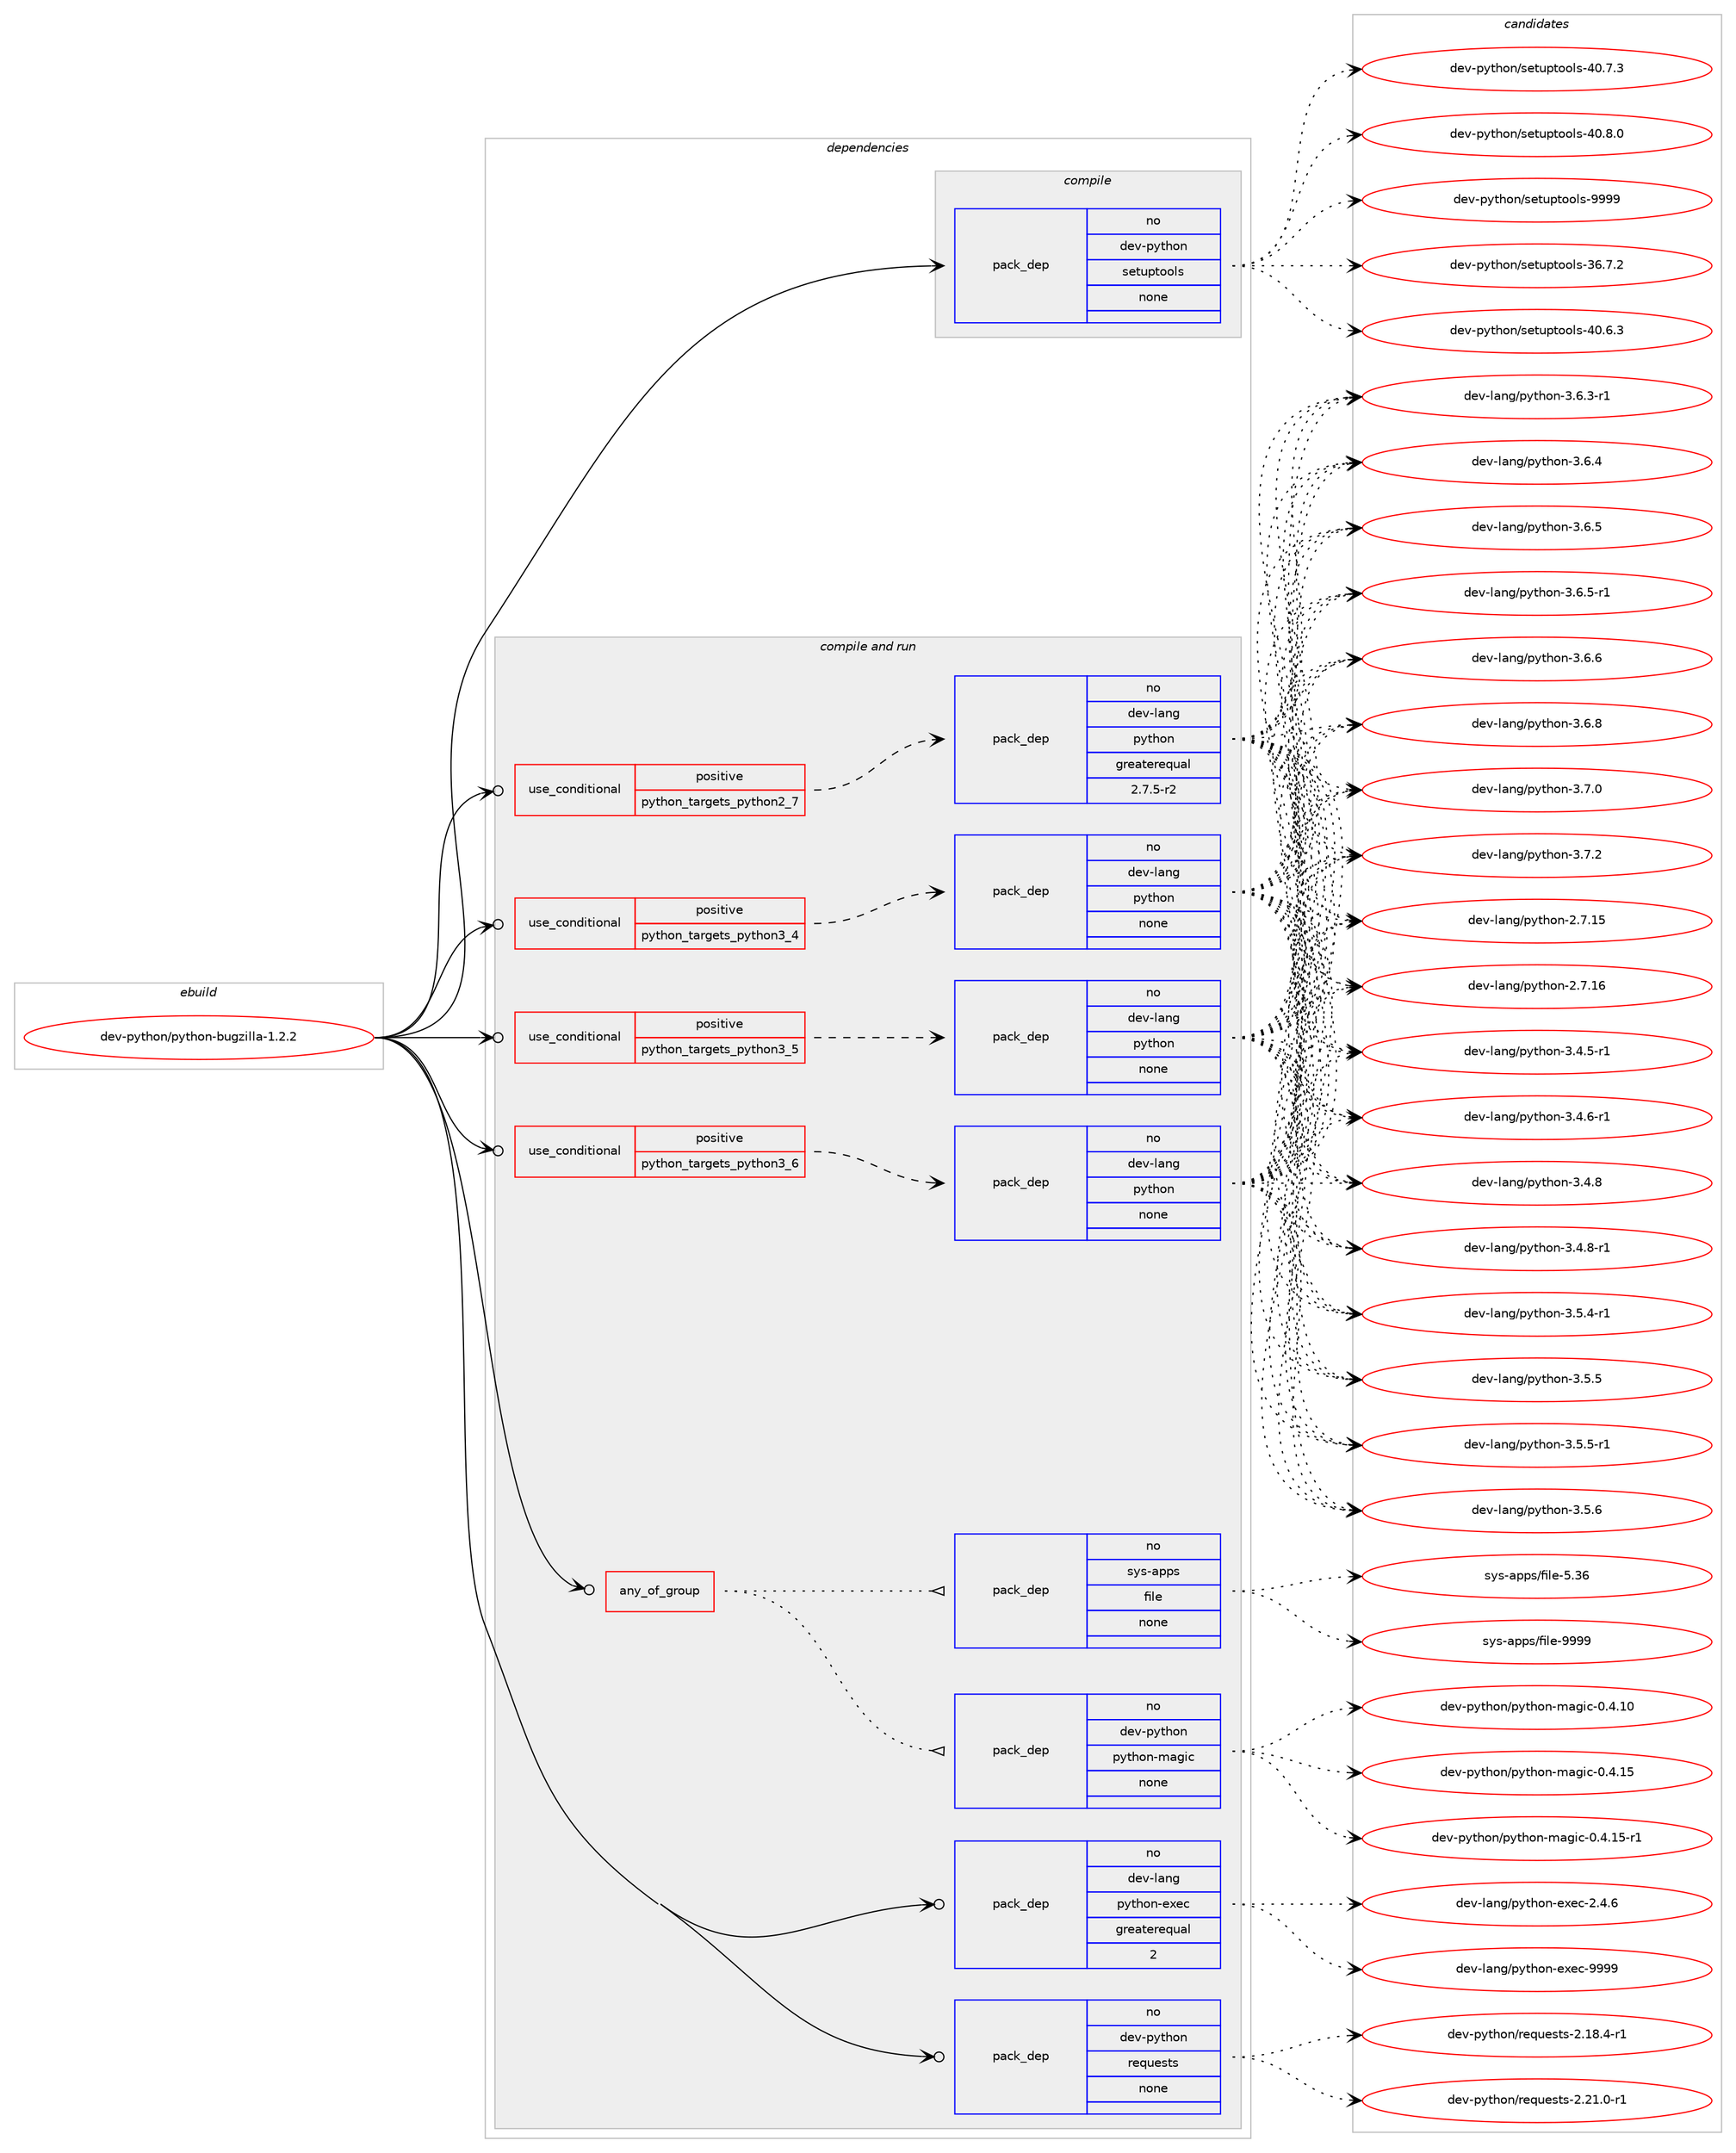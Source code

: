 digraph prolog {

# *************
# Graph options
# *************

newrank=true;
concentrate=true;
compound=true;
graph [rankdir=LR,fontname=Helvetica,fontsize=10,ranksep=1.5];#, ranksep=2.5, nodesep=0.2];
edge  [arrowhead=vee];
node  [fontname=Helvetica,fontsize=10];

# **********
# The ebuild
# **********

subgraph cluster_leftcol {
color=gray;
rank=same;
label=<<i>ebuild</i>>;
id [label="dev-python/python-bugzilla-1.2.2", color=red, width=4, href="../dev-python/python-bugzilla-1.2.2.svg"];
}

# ****************
# The dependencies
# ****************

subgraph cluster_midcol {
color=gray;
label=<<i>dependencies</i>>;
subgraph cluster_compile {
fillcolor="#eeeeee";
style=filled;
label=<<i>compile</i>>;
subgraph pack1028376 {
dependency1434135 [label=<<TABLE BORDER="0" CELLBORDER="1" CELLSPACING="0" CELLPADDING="4" WIDTH="220"><TR><TD ROWSPAN="6" CELLPADDING="30">pack_dep</TD></TR><TR><TD WIDTH="110">no</TD></TR><TR><TD>dev-python</TD></TR><TR><TD>setuptools</TD></TR><TR><TD>none</TD></TR><TR><TD></TD></TR></TABLE>>, shape=none, color=blue];
}
id:e -> dependency1434135:w [weight=20,style="solid",arrowhead="vee"];
}
subgraph cluster_compileandrun {
fillcolor="#eeeeee";
style=filled;
label=<<i>compile and run</i>>;
subgraph any22762 {
dependency1434136 [label=<<TABLE BORDER="0" CELLBORDER="1" CELLSPACING="0" CELLPADDING="4"><TR><TD CELLPADDING="10">any_of_group</TD></TR></TABLE>>, shape=none, color=red];subgraph pack1028377 {
dependency1434137 [label=<<TABLE BORDER="0" CELLBORDER="1" CELLSPACING="0" CELLPADDING="4" WIDTH="220"><TR><TD ROWSPAN="6" CELLPADDING="30">pack_dep</TD></TR><TR><TD WIDTH="110">no</TD></TR><TR><TD>dev-python</TD></TR><TR><TD>python-magic</TD></TR><TR><TD>none</TD></TR><TR><TD></TD></TR></TABLE>>, shape=none, color=blue];
}
dependency1434136:e -> dependency1434137:w [weight=20,style="dotted",arrowhead="oinv"];
subgraph pack1028378 {
dependency1434138 [label=<<TABLE BORDER="0" CELLBORDER="1" CELLSPACING="0" CELLPADDING="4" WIDTH="220"><TR><TD ROWSPAN="6" CELLPADDING="30">pack_dep</TD></TR><TR><TD WIDTH="110">no</TD></TR><TR><TD>sys-apps</TD></TR><TR><TD>file</TD></TR><TR><TD>none</TD></TR><TR><TD></TD></TR></TABLE>>, shape=none, color=blue];
}
dependency1434136:e -> dependency1434138:w [weight=20,style="dotted",arrowhead="oinv"];
}
id:e -> dependency1434136:w [weight=20,style="solid",arrowhead="odotvee"];
subgraph cond382410 {
dependency1434139 [label=<<TABLE BORDER="0" CELLBORDER="1" CELLSPACING="0" CELLPADDING="4"><TR><TD ROWSPAN="3" CELLPADDING="10">use_conditional</TD></TR><TR><TD>positive</TD></TR><TR><TD>python_targets_python2_7</TD></TR></TABLE>>, shape=none, color=red];
subgraph pack1028379 {
dependency1434140 [label=<<TABLE BORDER="0" CELLBORDER="1" CELLSPACING="0" CELLPADDING="4" WIDTH="220"><TR><TD ROWSPAN="6" CELLPADDING="30">pack_dep</TD></TR><TR><TD WIDTH="110">no</TD></TR><TR><TD>dev-lang</TD></TR><TR><TD>python</TD></TR><TR><TD>greaterequal</TD></TR><TR><TD>2.7.5-r2</TD></TR></TABLE>>, shape=none, color=blue];
}
dependency1434139:e -> dependency1434140:w [weight=20,style="dashed",arrowhead="vee"];
}
id:e -> dependency1434139:w [weight=20,style="solid",arrowhead="odotvee"];
subgraph cond382411 {
dependency1434141 [label=<<TABLE BORDER="0" CELLBORDER="1" CELLSPACING="0" CELLPADDING="4"><TR><TD ROWSPAN="3" CELLPADDING="10">use_conditional</TD></TR><TR><TD>positive</TD></TR><TR><TD>python_targets_python3_4</TD></TR></TABLE>>, shape=none, color=red];
subgraph pack1028380 {
dependency1434142 [label=<<TABLE BORDER="0" CELLBORDER="1" CELLSPACING="0" CELLPADDING="4" WIDTH="220"><TR><TD ROWSPAN="6" CELLPADDING="30">pack_dep</TD></TR><TR><TD WIDTH="110">no</TD></TR><TR><TD>dev-lang</TD></TR><TR><TD>python</TD></TR><TR><TD>none</TD></TR><TR><TD></TD></TR></TABLE>>, shape=none, color=blue];
}
dependency1434141:e -> dependency1434142:w [weight=20,style="dashed",arrowhead="vee"];
}
id:e -> dependency1434141:w [weight=20,style="solid",arrowhead="odotvee"];
subgraph cond382412 {
dependency1434143 [label=<<TABLE BORDER="0" CELLBORDER="1" CELLSPACING="0" CELLPADDING="4"><TR><TD ROWSPAN="3" CELLPADDING="10">use_conditional</TD></TR><TR><TD>positive</TD></TR><TR><TD>python_targets_python3_5</TD></TR></TABLE>>, shape=none, color=red];
subgraph pack1028381 {
dependency1434144 [label=<<TABLE BORDER="0" CELLBORDER="1" CELLSPACING="0" CELLPADDING="4" WIDTH="220"><TR><TD ROWSPAN="6" CELLPADDING="30">pack_dep</TD></TR><TR><TD WIDTH="110">no</TD></TR><TR><TD>dev-lang</TD></TR><TR><TD>python</TD></TR><TR><TD>none</TD></TR><TR><TD></TD></TR></TABLE>>, shape=none, color=blue];
}
dependency1434143:e -> dependency1434144:w [weight=20,style="dashed",arrowhead="vee"];
}
id:e -> dependency1434143:w [weight=20,style="solid",arrowhead="odotvee"];
subgraph cond382413 {
dependency1434145 [label=<<TABLE BORDER="0" CELLBORDER="1" CELLSPACING="0" CELLPADDING="4"><TR><TD ROWSPAN="3" CELLPADDING="10">use_conditional</TD></TR><TR><TD>positive</TD></TR><TR><TD>python_targets_python3_6</TD></TR></TABLE>>, shape=none, color=red];
subgraph pack1028382 {
dependency1434146 [label=<<TABLE BORDER="0" CELLBORDER="1" CELLSPACING="0" CELLPADDING="4" WIDTH="220"><TR><TD ROWSPAN="6" CELLPADDING="30">pack_dep</TD></TR><TR><TD WIDTH="110">no</TD></TR><TR><TD>dev-lang</TD></TR><TR><TD>python</TD></TR><TR><TD>none</TD></TR><TR><TD></TD></TR></TABLE>>, shape=none, color=blue];
}
dependency1434145:e -> dependency1434146:w [weight=20,style="dashed",arrowhead="vee"];
}
id:e -> dependency1434145:w [weight=20,style="solid",arrowhead="odotvee"];
subgraph pack1028383 {
dependency1434147 [label=<<TABLE BORDER="0" CELLBORDER="1" CELLSPACING="0" CELLPADDING="4" WIDTH="220"><TR><TD ROWSPAN="6" CELLPADDING="30">pack_dep</TD></TR><TR><TD WIDTH="110">no</TD></TR><TR><TD>dev-lang</TD></TR><TR><TD>python-exec</TD></TR><TR><TD>greaterequal</TD></TR><TR><TD>2</TD></TR></TABLE>>, shape=none, color=blue];
}
id:e -> dependency1434147:w [weight=20,style="solid",arrowhead="odotvee"];
subgraph pack1028384 {
dependency1434148 [label=<<TABLE BORDER="0" CELLBORDER="1" CELLSPACING="0" CELLPADDING="4" WIDTH="220"><TR><TD ROWSPAN="6" CELLPADDING="30">pack_dep</TD></TR><TR><TD WIDTH="110">no</TD></TR><TR><TD>dev-python</TD></TR><TR><TD>requests</TD></TR><TR><TD>none</TD></TR><TR><TD></TD></TR></TABLE>>, shape=none, color=blue];
}
id:e -> dependency1434148:w [weight=20,style="solid",arrowhead="odotvee"];
}
subgraph cluster_run {
fillcolor="#eeeeee";
style=filled;
label=<<i>run</i>>;
}
}

# **************
# The candidates
# **************

subgraph cluster_choices {
rank=same;
color=gray;
label=<<i>candidates</i>>;

subgraph choice1028376 {
color=black;
nodesep=1;
choice100101118451121211161041111104711510111611711211611111110811545515446554650 [label="dev-python/setuptools-36.7.2", color=red, width=4,href="../dev-python/setuptools-36.7.2.svg"];
choice100101118451121211161041111104711510111611711211611111110811545524846544651 [label="dev-python/setuptools-40.6.3", color=red, width=4,href="../dev-python/setuptools-40.6.3.svg"];
choice100101118451121211161041111104711510111611711211611111110811545524846554651 [label="dev-python/setuptools-40.7.3", color=red, width=4,href="../dev-python/setuptools-40.7.3.svg"];
choice100101118451121211161041111104711510111611711211611111110811545524846564648 [label="dev-python/setuptools-40.8.0", color=red, width=4,href="../dev-python/setuptools-40.8.0.svg"];
choice10010111845112121116104111110471151011161171121161111111081154557575757 [label="dev-python/setuptools-9999", color=red, width=4,href="../dev-python/setuptools-9999.svg"];
dependency1434135:e -> choice100101118451121211161041111104711510111611711211611111110811545515446554650:w [style=dotted,weight="100"];
dependency1434135:e -> choice100101118451121211161041111104711510111611711211611111110811545524846544651:w [style=dotted,weight="100"];
dependency1434135:e -> choice100101118451121211161041111104711510111611711211611111110811545524846554651:w [style=dotted,weight="100"];
dependency1434135:e -> choice100101118451121211161041111104711510111611711211611111110811545524846564648:w [style=dotted,weight="100"];
dependency1434135:e -> choice10010111845112121116104111110471151011161171121161111111081154557575757:w [style=dotted,weight="100"];
}
subgraph choice1028377 {
color=black;
nodesep=1;
choice100101118451121211161041111104711212111610411111045109971031059945484652464948 [label="dev-python/python-magic-0.4.10", color=red, width=4,href="../dev-python/python-magic-0.4.10.svg"];
choice100101118451121211161041111104711212111610411111045109971031059945484652464953 [label="dev-python/python-magic-0.4.15", color=red, width=4,href="../dev-python/python-magic-0.4.15.svg"];
choice1001011184511212111610411111047112121116104111110451099710310599454846524649534511449 [label="dev-python/python-magic-0.4.15-r1", color=red, width=4,href="../dev-python/python-magic-0.4.15-r1.svg"];
dependency1434137:e -> choice100101118451121211161041111104711212111610411111045109971031059945484652464948:w [style=dotted,weight="100"];
dependency1434137:e -> choice100101118451121211161041111104711212111610411111045109971031059945484652464953:w [style=dotted,weight="100"];
dependency1434137:e -> choice1001011184511212111610411111047112121116104111110451099710310599454846524649534511449:w [style=dotted,weight="100"];
}
subgraph choice1028378 {
color=black;
nodesep=1;
choice1151211154597112112115471021051081014553465154 [label="sys-apps/file-5.36", color=red, width=4,href="../sys-apps/file-5.36.svg"];
choice1151211154597112112115471021051081014557575757 [label="sys-apps/file-9999", color=red, width=4,href="../sys-apps/file-9999.svg"];
dependency1434138:e -> choice1151211154597112112115471021051081014553465154:w [style=dotted,weight="100"];
dependency1434138:e -> choice1151211154597112112115471021051081014557575757:w [style=dotted,weight="100"];
}
subgraph choice1028379 {
color=black;
nodesep=1;
choice10010111845108971101034711212111610411111045504655464953 [label="dev-lang/python-2.7.15", color=red, width=4,href="../dev-lang/python-2.7.15.svg"];
choice10010111845108971101034711212111610411111045504655464954 [label="dev-lang/python-2.7.16", color=red, width=4,href="../dev-lang/python-2.7.16.svg"];
choice1001011184510897110103471121211161041111104551465246534511449 [label="dev-lang/python-3.4.5-r1", color=red, width=4,href="../dev-lang/python-3.4.5-r1.svg"];
choice1001011184510897110103471121211161041111104551465246544511449 [label="dev-lang/python-3.4.6-r1", color=red, width=4,href="../dev-lang/python-3.4.6-r1.svg"];
choice100101118451089711010347112121116104111110455146524656 [label="dev-lang/python-3.4.8", color=red, width=4,href="../dev-lang/python-3.4.8.svg"];
choice1001011184510897110103471121211161041111104551465246564511449 [label="dev-lang/python-3.4.8-r1", color=red, width=4,href="../dev-lang/python-3.4.8-r1.svg"];
choice1001011184510897110103471121211161041111104551465346524511449 [label="dev-lang/python-3.5.4-r1", color=red, width=4,href="../dev-lang/python-3.5.4-r1.svg"];
choice100101118451089711010347112121116104111110455146534653 [label="dev-lang/python-3.5.5", color=red, width=4,href="../dev-lang/python-3.5.5.svg"];
choice1001011184510897110103471121211161041111104551465346534511449 [label="dev-lang/python-3.5.5-r1", color=red, width=4,href="../dev-lang/python-3.5.5-r1.svg"];
choice100101118451089711010347112121116104111110455146534654 [label="dev-lang/python-3.5.6", color=red, width=4,href="../dev-lang/python-3.5.6.svg"];
choice1001011184510897110103471121211161041111104551465446514511449 [label="dev-lang/python-3.6.3-r1", color=red, width=4,href="../dev-lang/python-3.6.3-r1.svg"];
choice100101118451089711010347112121116104111110455146544652 [label="dev-lang/python-3.6.4", color=red, width=4,href="../dev-lang/python-3.6.4.svg"];
choice100101118451089711010347112121116104111110455146544653 [label="dev-lang/python-3.6.5", color=red, width=4,href="../dev-lang/python-3.6.5.svg"];
choice1001011184510897110103471121211161041111104551465446534511449 [label="dev-lang/python-3.6.5-r1", color=red, width=4,href="../dev-lang/python-3.6.5-r1.svg"];
choice100101118451089711010347112121116104111110455146544654 [label="dev-lang/python-3.6.6", color=red, width=4,href="../dev-lang/python-3.6.6.svg"];
choice100101118451089711010347112121116104111110455146544656 [label="dev-lang/python-3.6.8", color=red, width=4,href="../dev-lang/python-3.6.8.svg"];
choice100101118451089711010347112121116104111110455146554648 [label="dev-lang/python-3.7.0", color=red, width=4,href="../dev-lang/python-3.7.0.svg"];
choice100101118451089711010347112121116104111110455146554650 [label="dev-lang/python-3.7.2", color=red, width=4,href="../dev-lang/python-3.7.2.svg"];
dependency1434140:e -> choice10010111845108971101034711212111610411111045504655464953:w [style=dotted,weight="100"];
dependency1434140:e -> choice10010111845108971101034711212111610411111045504655464954:w [style=dotted,weight="100"];
dependency1434140:e -> choice1001011184510897110103471121211161041111104551465246534511449:w [style=dotted,weight="100"];
dependency1434140:e -> choice1001011184510897110103471121211161041111104551465246544511449:w [style=dotted,weight="100"];
dependency1434140:e -> choice100101118451089711010347112121116104111110455146524656:w [style=dotted,weight="100"];
dependency1434140:e -> choice1001011184510897110103471121211161041111104551465246564511449:w [style=dotted,weight="100"];
dependency1434140:e -> choice1001011184510897110103471121211161041111104551465346524511449:w [style=dotted,weight="100"];
dependency1434140:e -> choice100101118451089711010347112121116104111110455146534653:w [style=dotted,weight="100"];
dependency1434140:e -> choice1001011184510897110103471121211161041111104551465346534511449:w [style=dotted,weight="100"];
dependency1434140:e -> choice100101118451089711010347112121116104111110455146534654:w [style=dotted,weight="100"];
dependency1434140:e -> choice1001011184510897110103471121211161041111104551465446514511449:w [style=dotted,weight="100"];
dependency1434140:e -> choice100101118451089711010347112121116104111110455146544652:w [style=dotted,weight="100"];
dependency1434140:e -> choice100101118451089711010347112121116104111110455146544653:w [style=dotted,weight="100"];
dependency1434140:e -> choice1001011184510897110103471121211161041111104551465446534511449:w [style=dotted,weight="100"];
dependency1434140:e -> choice100101118451089711010347112121116104111110455146544654:w [style=dotted,weight="100"];
dependency1434140:e -> choice100101118451089711010347112121116104111110455146544656:w [style=dotted,weight="100"];
dependency1434140:e -> choice100101118451089711010347112121116104111110455146554648:w [style=dotted,weight="100"];
dependency1434140:e -> choice100101118451089711010347112121116104111110455146554650:w [style=dotted,weight="100"];
}
subgraph choice1028380 {
color=black;
nodesep=1;
choice10010111845108971101034711212111610411111045504655464953 [label="dev-lang/python-2.7.15", color=red, width=4,href="../dev-lang/python-2.7.15.svg"];
choice10010111845108971101034711212111610411111045504655464954 [label="dev-lang/python-2.7.16", color=red, width=4,href="../dev-lang/python-2.7.16.svg"];
choice1001011184510897110103471121211161041111104551465246534511449 [label="dev-lang/python-3.4.5-r1", color=red, width=4,href="../dev-lang/python-3.4.5-r1.svg"];
choice1001011184510897110103471121211161041111104551465246544511449 [label="dev-lang/python-3.4.6-r1", color=red, width=4,href="../dev-lang/python-3.4.6-r1.svg"];
choice100101118451089711010347112121116104111110455146524656 [label="dev-lang/python-3.4.8", color=red, width=4,href="../dev-lang/python-3.4.8.svg"];
choice1001011184510897110103471121211161041111104551465246564511449 [label="dev-lang/python-3.4.8-r1", color=red, width=4,href="../dev-lang/python-3.4.8-r1.svg"];
choice1001011184510897110103471121211161041111104551465346524511449 [label="dev-lang/python-3.5.4-r1", color=red, width=4,href="../dev-lang/python-3.5.4-r1.svg"];
choice100101118451089711010347112121116104111110455146534653 [label="dev-lang/python-3.5.5", color=red, width=4,href="../dev-lang/python-3.5.5.svg"];
choice1001011184510897110103471121211161041111104551465346534511449 [label="dev-lang/python-3.5.5-r1", color=red, width=4,href="../dev-lang/python-3.5.5-r1.svg"];
choice100101118451089711010347112121116104111110455146534654 [label="dev-lang/python-3.5.6", color=red, width=4,href="../dev-lang/python-3.5.6.svg"];
choice1001011184510897110103471121211161041111104551465446514511449 [label="dev-lang/python-3.6.3-r1", color=red, width=4,href="../dev-lang/python-3.6.3-r1.svg"];
choice100101118451089711010347112121116104111110455146544652 [label="dev-lang/python-3.6.4", color=red, width=4,href="../dev-lang/python-3.6.4.svg"];
choice100101118451089711010347112121116104111110455146544653 [label="dev-lang/python-3.6.5", color=red, width=4,href="../dev-lang/python-3.6.5.svg"];
choice1001011184510897110103471121211161041111104551465446534511449 [label="dev-lang/python-3.6.5-r1", color=red, width=4,href="../dev-lang/python-3.6.5-r1.svg"];
choice100101118451089711010347112121116104111110455146544654 [label="dev-lang/python-3.6.6", color=red, width=4,href="../dev-lang/python-3.6.6.svg"];
choice100101118451089711010347112121116104111110455146544656 [label="dev-lang/python-3.6.8", color=red, width=4,href="../dev-lang/python-3.6.8.svg"];
choice100101118451089711010347112121116104111110455146554648 [label="dev-lang/python-3.7.0", color=red, width=4,href="../dev-lang/python-3.7.0.svg"];
choice100101118451089711010347112121116104111110455146554650 [label="dev-lang/python-3.7.2", color=red, width=4,href="../dev-lang/python-3.7.2.svg"];
dependency1434142:e -> choice10010111845108971101034711212111610411111045504655464953:w [style=dotted,weight="100"];
dependency1434142:e -> choice10010111845108971101034711212111610411111045504655464954:w [style=dotted,weight="100"];
dependency1434142:e -> choice1001011184510897110103471121211161041111104551465246534511449:w [style=dotted,weight="100"];
dependency1434142:e -> choice1001011184510897110103471121211161041111104551465246544511449:w [style=dotted,weight="100"];
dependency1434142:e -> choice100101118451089711010347112121116104111110455146524656:w [style=dotted,weight="100"];
dependency1434142:e -> choice1001011184510897110103471121211161041111104551465246564511449:w [style=dotted,weight="100"];
dependency1434142:e -> choice1001011184510897110103471121211161041111104551465346524511449:w [style=dotted,weight="100"];
dependency1434142:e -> choice100101118451089711010347112121116104111110455146534653:w [style=dotted,weight="100"];
dependency1434142:e -> choice1001011184510897110103471121211161041111104551465346534511449:w [style=dotted,weight="100"];
dependency1434142:e -> choice100101118451089711010347112121116104111110455146534654:w [style=dotted,weight="100"];
dependency1434142:e -> choice1001011184510897110103471121211161041111104551465446514511449:w [style=dotted,weight="100"];
dependency1434142:e -> choice100101118451089711010347112121116104111110455146544652:w [style=dotted,weight="100"];
dependency1434142:e -> choice100101118451089711010347112121116104111110455146544653:w [style=dotted,weight="100"];
dependency1434142:e -> choice1001011184510897110103471121211161041111104551465446534511449:w [style=dotted,weight="100"];
dependency1434142:e -> choice100101118451089711010347112121116104111110455146544654:w [style=dotted,weight="100"];
dependency1434142:e -> choice100101118451089711010347112121116104111110455146544656:w [style=dotted,weight="100"];
dependency1434142:e -> choice100101118451089711010347112121116104111110455146554648:w [style=dotted,weight="100"];
dependency1434142:e -> choice100101118451089711010347112121116104111110455146554650:w [style=dotted,weight="100"];
}
subgraph choice1028381 {
color=black;
nodesep=1;
choice10010111845108971101034711212111610411111045504655464953 [label="dev-lang/python-2.7.15", color=red, width=4,href="../dev-lang/python-2.7.15.svg"];
choice10010111845108971101034711212111610411111045504655464954 [label="dev-lang/python-2.7.16", color=red, width=4,href="../dev-lang/python-2.7.16.svg"];
choice1001011184510897110103471121211161041111104551465246534511449 [label="dev-lang/python-3.4.5-r1", color=red, width=4,href="../dev-lang/python-3.4.5-r1.svg"];
choice1001011184510897110103471121211161041111104551465246544511449 [label="dev-lang/python-3.4.6-r1", color=red, width=4,href="../dev-lang/python-3.4.6-r1.svg"];
choice100101118451089711010347112121116104111110455146524656 [label="dev-lang/python-3.4.8", color=red, width=4,href="../dev-lang/python-3.4.8.svg"];
choice1001011184510897110103471121211161041111104551465246564511449 [label="dev-lang/python-3.4.8-r1", color=red, width=4,href="../dev-lang/python-3.4.8-r1.svg"];
choice1001011184510897110103471121211161041111104551465346524511449 [label="dev-lang/python-3.5.4-r1", color=red, width=4,href="../dev-lang/python-3.5.4-r1.svg"];
choice100101118451089711010347112121116104111110455146534653 [label="dev-lang/python-3.5.5", color=red, width=4,href="../dev-lang/python-3.5.5.svg"];
choice1001011184510897110103471121211161041111104551465346534511449 [label="dev-lang/python-3.5.5-r1", color=red, width=4,href="../dev-lang/python-3.5.5-r1.svg"];
choice100101118451089711010347112121116104111110455146534654 [label="dev-lang/python-3.5.6", color=red, width=4,href="../dev-lang/python-3.5.6.svg"];
choice1001011184510897110103471121211161041111104551465446514511449 [label="dev-lang/python-3.6.3-r1", color=red, width=4,href="../dev-lang/python-3.6.3-r1.svg"];
choice100101118451089711010347112121116104111110455146544652 [label="dev-lang/python-3.6.4", color=red, width=4,href="../dev-lang/python-3.6.4.svg"];
choice100101118451089711010347112121116104111110455146544653 [label="dev-lang/python-3.6.5", color=red, width=4,href="../dev-lang/python-3.6.5.svg"];
choice1001011184510897110103471121211161041111104551465446534511449 [label="dev-lang/python-3.6.5-r1", color=red, width=4,href="../dev-lang/python-3.6.5-r1.svg"];
choice100101118451089711010347112121116104111110455146544654 [label="dev-lang/python-3.6.6", color=red, width=4,href="../dev-lang/python-3.6.6.svg"];
choice100101118451089711010347112121116104111110455146544656 [label="dev-lang/python-3.6.8", color=red, width=4,href="../dev-lang/python-3.6.8.svg"];
choice100101118451089711010347112121116104111110455146554648 [label="dev-lang/python-3.7.0", color=red, width=4,href="../dev-lang/python-3.7.0.svg"];
choice100101118451089711010347112121116104111110455146554650 [label="dev-lang/python-3.7.2", color=red, width=4,href="../dev-lang/python-3.7.2.svg"];
dependency1434144:e -> choice10010111845108971101034711212111610411111045504655464953:w [style=dotted,weight="100"];
dependency1434144:e -> choice10010111845108971101034711212111610411111045504655464954:w [style=dotted,weight="100"];
dependency1434144:e -> choice1001011184510897110103471121211161041111104551465246534511449:w [style=dotted,weight="100"];
dependency1434144:e -> choice1001011184510897110103471121211161041111104551465246544511449:w [style=dotted,weight="100"];
dependency1434144:e -> choice100101118451089711010347112121116104111110455146524656:w [style=dotted,weight="100"];
dependency1434144:e -> choice1001011184510897110103471121211161041111104551465246564511449:w [style=dotted,weight="100"];
dependency1434144:e -> choice1001011184510897110103471121211161041111104551465346524511449:w [style=dotted,weight="100"];
dependency1434144:e -> choice100101118451089711010347112121116104111110455146534653:w [style=dotted,weight="100"];
dependency1434144:e -> choice1001011184510897110103471121211161041111104551465346534511449:w [style=dotted,weight="100"];
dependency1434144:e -> choice100101118451089711010347112121116104111110455146534654:w [style=dotted,weight="100"];
dependency1434144:e -> choice1001011184510897110103471121211161041111104551465446514511449:w [style=dotted,weight="100"];
dependency1434144:e -> choice100101118451089711010347112121116104111110455146544652:w [style=dotted,weight="100"];
dependency1434144:e -> choice100101118451089711010347112121116104111110455146544653:w [style=dotted,weight="100"];
dependency1434144:e -> choice1001011184510897110103471121211161041111104551465446534511449:w [style=dotted,weight="100"];
dependency1434144:e -> choice100101118451089711010347112121116104111110455146544654:w [style=dotted,weight="100"];
dependency1434144:e -> choice100101118451089711010347112121116104111110455146544656:w [style=dotted,weight="100"];
dependency1434144:e -> choice100101118451089711010347112121116104111110455146554648:w [style=dotted,weight="100"];
dependency1434144:e -> choice100101118451089711010347112121116104111110455146554650:w [style=dotted,weight="100"];
}
subgraph choice1028382 {
color=black;
nodesep=1;
choice10010111845108971101034711212111610411111045504655464953 [label="dev-lang/python-2.7.15", color=red, width=4,href="../dev-lang/python-2.7.15.svg"];
choice10010111845108971101034711212111610411111045504655464954 [label="dev-lang/python-2.7.16", color=red, width=4,href="../dev-lang/python-2.7.16.svg"];
choice1001011184510897110103471121211161041111104551465246534511449 [label="dev-lang/python-3.4.5-r1", color=red, width=4,href="../dev-lang/python-3.4.5-r1.svg"];
choice1001011184510897110103471121211161041111104551465246544511449 [label="dev-lang/python-3.4.6-r1", color=red, width=4,href="../dev-lang/python-3.4.6-r1.svg"];
choice100101118451089711010347112121116104111110455146524656 [label="dev-lang/python-3.4.8", color=red, width=4,href="../dev-lang/python-3.4.8.svg"];
choice1001011184510897110103471121211161041111104551465246564511449 [label="dev-lang/python-3.4.8-r1", color=red, width=4,href="../dev-lang/python-3.4.8-r1.svg"];
choice1001011184510897110103471121211161041111104551465346524511449 [label="dev-lang/python-3.5.4-r1", color=red, width=4,href="../dev-lang/python-3.5.4-r1.svg"];
choice100101118451089711010347112121116104111110455146534653 [label="dev-lang/python-3.5.5", color=red, width=4,href="../dev-lang/python-3.5.5.svg"];
choice1001011184510897110103471121211161041111104551465346534511449 [label="dev-lang/python-3.5.5-r1", color=red, width=4,href="../dev-lang/python-3.5.5-r1.svg"];
choice100101118451089711010347112121116104111110455146534654 [label="dev-lang/python-3.5.6", color=red, width=4,href="../dev-lang/python-3.5.6.svg"];
choice1001011184510897110103471121211161041111104551465446514511449 [label="dev-lang/python-3.6.3-r1", color=red, width=4,href="../dev-lang/python-3.6.3-r1.svg"];
choice100101118451089711010347112121116104111110455146544652 [label="dev-lang/python-3.6.4", color=red, width=4,href="../dev-lang/python-3.6.4.svg"];
choice100101118451089711010347112121116104111110455146544653 [label="dev-lang/python-3.6.5", color=red, width=4,href="../dev-lang/python-3.6.5.svg"];
choice1001011184510897110103471121211161041111104551465446534511449 [label="dev-lang/python-3.6.5-r1", color=red, width=4,href="../dev-lang/python-3.6.5-r1.svg"];
choice100101118451089711010347112121116104111110455146544654 [label="dev-lang/python-3.6.6", color=red, width=4,href="../dev-lang/python-3.6.6.svg"];
choice100101118451089711010347112121116104111110455146544656 [label="dev-lang/python-3.6.8", color=red, width=4,href="../dev-lang/python-3.6.8.svg"];
choice100101118451089711010347112121116104111110455146554648 [label="dev-lang/python-3.7.0", color=red, width=4,href="../dev-lang/python-3.7.0.svg"];
choice100101118451089711010347112121116104111110455146554650 [label="dev-lang/python-3.7.2", color=red, width=4,href="../dev-lang/python-3.7.2.svg"];
dependency1434146:e -> choice10010111845108971101034711212111610411111045504655464953:w [style=dotted,weight="100"];
dependency1434146:e -> choice10010111845108971101034711212111610411111045504655464954:w [style=dotted,weight="100"];
dependency1434146:e -> choice1001011184510897110103471121211161041111104551465246534511449:w [style=dotted,weight="100"];
dependency1434146:e -> choice1001011184510897110103471121211161041111104551465246544511449:w [style=dotted,weight="100"];
dependency1434146:e -> choice100101118451089711010347112121116104111110455146524656:w [style=dotted,weight="100"];
dependency1434146:e -> choice1001011184510897110103471121211161041111104551465246564511449:w [style=dotted,weight="100"];
dependency1434146:e -> choice1001011184510897110103471121211161041111104551465346524511449:w [style=dotted,weight="100"];
dependency1434146:e -> choice100101118451089711010347112121116104111110455146534653:w [style=dotted,weight="100"];
dependency1434146:e -> choice1001011184510897110103471121211161041111104551465346534511449:w [style=dotted,weight="100"];
dependency1434146:e -> choice100101118451089711010347112121116104111110455146534654:w [style=dotted,weight="100"];
dependency1434146:e -> choice1001011184510897110103471121211161041111104551465446514511449:w [style=dotted,weight="100"];
dependency1434146:e -> choice100101118451089711010347112121116104111110455146544652:w [style=dotted,weight="100"];
dependency1434146:e -> choice100101118451089711010347112121116104111110455146544653:w [style=dotted,weight="100"];
dependency1434146:e -> choice1001011184510897110103471121211161041111104551465446534511449:w [style=dotted,weight="100"];
dependency1434146:e -> choice100101118451089711010347112121116104111110455146544654:w [style=dotted,weight="100"];
dependency1434146:e -> choice100101118451089711010347112121116104111110455146544656:w [style=dotted,weight="100"];
dependency1434146:e -> choice100101118451089711010347112121116104111110455146554648:w [style=dotted,weight="100"];
dependency1434146:e -> choice100101118451089711010347112121116104111110455146554650:w [style=dotted,weight="100"];
}
subgraph choice1028383 {
color=black;
nodesep=1;
choice1001011184510897110103471121211161041111104510112010199455046524654 [label="dev-lang/python-exec-2.4.6", color=red, width=4,href="../dev-lang/python-exec-2.4.6.svg"];
choice10010111845108971101034711212111610411111045101120101994557575757 [label="dev-lang/python-exec-9999", color=red, width=4,href="../dev-lang/python-exec-9999.svg"];
dependency1434147:e -> choice1001011184510897110103471121211161041111104510112010199455046524654:w [style=dotted,weight="100"];
dependency1434147:e -> choice10010111845108971101034711212111610411111045101120101994557575757:w [style=dotted,weight="100"];
}
subgraph choice1028384 {
color=black;
nodesep=1;
choice1001011184511212111610411111047114101113117101115116115455046495646524511449 [label="dev-python/requests-2.18.4-r1", color=red, width=4,href="../dev-python/requests-2.18.4-r1.svg"];
choice1001011184511212111610411111047114101113117101115116115455046504946484511449 [label="dev-python/requests-2.21.0-r1", color=red, width=4,href="../dev-python/requests-2.21.0-r1.svg"];
dependency1434148:e -> choice1001011184511212111610411111047114101113117101115116115455046495646524511449:w [style=dotted,weight="100"];
dependency1434148:e -> choice1001011184511212111610411111047114101113117101115116115455046504946484511449:w [style=dotted,weight="100"];
}
}

}

